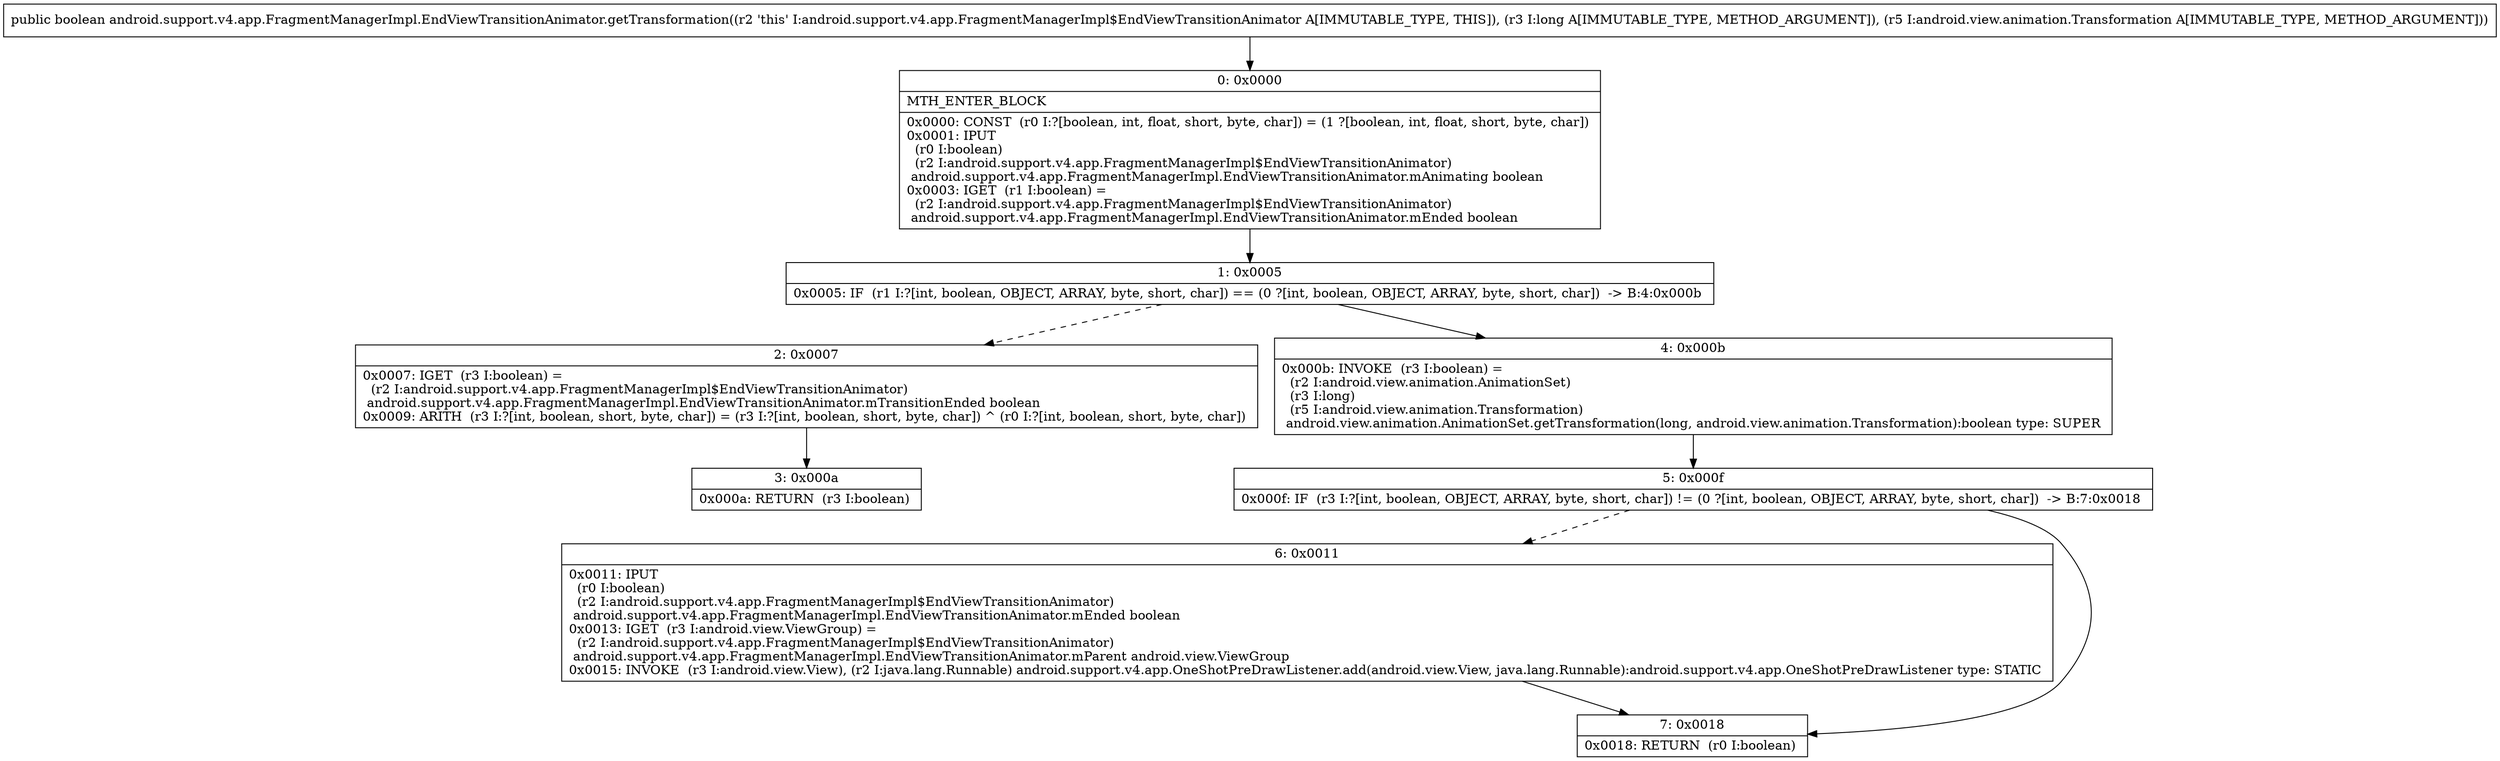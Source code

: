 digraph "CFG forandroid.support.v4.app.FragmentManagerImpl.EndViewTransitionAnimator.getTransformation(JLandroid\/view\/animation\/Transformation;)Z" {
Node_0 [shape=record,label="{0\:\ 0x0000|MTH_ENTER_BLOCK\l|0x0000: CONST  (r0 I:?[boolean, int, float, short, byte, char]) = (1 ?[boolean, int, float, short, byte, char]) \l0x0001: IPUT  \l  (r0 I:boolean)\l  (r2 I:android.support.v4.app.FragmentManagerImpl$EndViewTransitionAnimator)\l android.support.v4.app.FragmentManagerImpl.EndViewTransitionAnimator.mAnimating boolean \l0x0003: IGET  (r1 I:boolean) = \l  (r2 I:android.support.v4.app.FragmentManagerImpl$EndViewTransitionAnimator)\l android.support.v4.app.FragmentManagerImpl.EndViewTransitionAnimator.mEnded boolean \l}"];
Node_1 [shape=record,label="{1\:\ 0x0005|0x0005: IF  (r1 I:?[int, boolean, OBJECT, ARRAY, byte, short, char]) == (0 ?[int, boolean, OBJECT, ARRAY, byte, short, char])  \-\> B:4:0x000b \l}"];
Node_2 [shape=record,label="{2\:\ 0x0007|0x0007: IGET  (r3 I:boolean) = \l  (r2 I:android.support.v4.app.FragmentManagerImpl$EndViewTransitionAnimator)\l android.support.v4.app.FragmentManagerImpl.EndViewTransitionAnimator.mTransitionEnded boolean \l0x0009: ARITH  (r3 I:?[int, boolean, short, byte, char]) = (r3 I:?[int, boolean, short, byte, char]) ^ (r0 I:?[int, boolean, short, byte, char]) \l}"];
Node_3 [shape=record,label="{3\:\ 0x000a|0x000a: RETURN  (r3 I:boolean) \l}"];
Node_4 [shape=record,label="{4\:\ 0x000b|0x000b: INVOKE  (r3 I:boolean) = \l  (r2 I:android.view.animation.AnimationSet)\l  (r3 I:long)\l  (r5 I:android.view.animation.Transformation)\l android.view.animation.AnimationSet.getTransformation(long, android.view.animation.Transformation):boolean type: SUPER \l}"];
Node_5 [shape=record,label="{5\:\ 0x000f|0x000f: IF  (r3 I:?[int, boolean, OBJECT, ARRAY, byte, short, char]) != (0 ?[int, boolean, OBJECT, ARRAY, byte, short, char])  \-\> B:7:0x0018 \l}"];
Node_6 [shape=record,label="{6\:\ 0x0011|0x0011: IPUT  \l  (r0 I:boolean)\l  (r2 I:android.support.v4.app.FragmentManagerImpl$EndViewTransitionAnimator)\l android.support.v4.app.FragmentManagerImpl.EndViewTransitionAnimator.mEnded boolean \l0x0013: IGET  (r3 I:android.view.ViewGroup) = \l  (r2 I:android.support.v4.app.FragmentManagerImpl$EndViewTransitionAnimator)\l android.support.v4.app.FragmentManagerImpl.EndViewTransitionAnimator.mParent android.view.ViewGroup \l0x0015: INVOKE  (r3 I:android.view.View), (r2 I:java.lang.Runnable) android.support.v4.app.OneShotPreDrawListener.add(android.view.View, java.lang.Runnable):android.support.v4.app.OneShotPreDrawListener type: STATIC \l}"];
Node_7 [shape=record,label="{7\:\ 0x0018|0x0018: RETURN  (r0 I:boolean) \l}"];
MethodNode[shape=record,label="{public boolean android.support.v4.app.FragmentManagerImpl.EndViewTransitionAnimator.getTransformation((r2 'this' I:android.support.v4.app.FragmentManagerImpl$EndViewTransitionAnimator A[IMMUTABLE_TYPE, THIS]), (r3 I:long A[IMMUTABLE_TYPE, METHOD_ARGUMENT]), (r5 I:android.view.animation.Transformation A[IMMUTABLE_TYPE, METHOD_ARGUMENT])) }"];
MethodNode -> Node_0;
Node_0 -> Node_1;
Node_1 -> Node_2[style=dashed];
Node_1 -> Node_4;
Node_2 -> Node_3;
Node_4 -> Node_5;
Node_5 -> Node_6[style=dashed];
Node_5 -> Node_7;
Node_6 -> Node_7;
}

